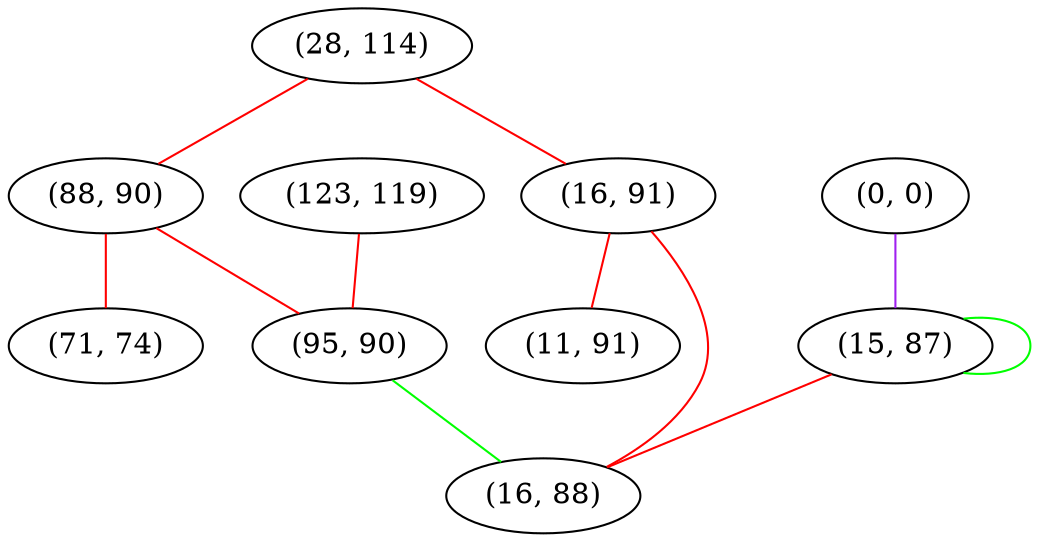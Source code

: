 graph "" {
"(28, 114)";
"(0, 0)";
"(15, 87)";
"(123, 119)";
"(88, 90)";
"(95, 90)";
"(16, 91)";
"(11, 91)";
"(71, 74)";
"(16, 88)";
"(28, 114)" -- "(16, 91)"  [color=red, key=0, weight=1];
"(28, 114)" -- "(88, 90)"  [color=red, key=0, weight=1];
"(0, 0)" -- "(15, 87)"  [color=purple, key=0, weight=4];
"(15, 87)" -- "(16, 88)"  [color=red, key=0, weight=1];
"(15, 87)" -- "(15, 87)"  [color=green, key=0, weight=2];
"(123, 119)" -- "(95, 90)"  [color=red, key=0, weight=1];
"(88, 90)" -- "(71, 74)"  [color=red, key=0, weight=1];
"(88, 90)" -- "(95, 90)"  [color=red, key=0, weight=1];
"(95, 90)" -- "(16, 88)"  [color=green, key=0, weight=2];
"(16, 91)" -- "(16, 88)"  [color=red, key=0, weight=1];
"(16, 91)" -- "(11, 91)"  [color=red, key=0, weight=1];
}
